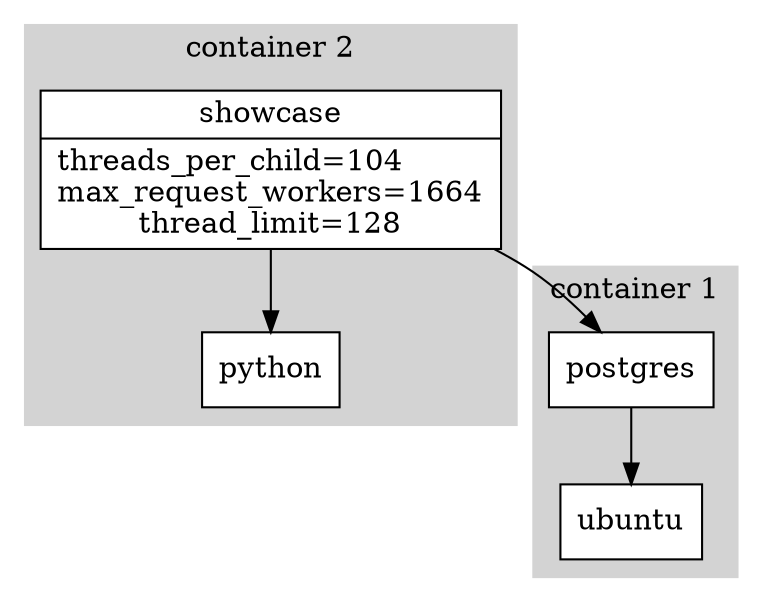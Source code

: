 digraph Config {
  node [shape="record",style="filled",fillcolor="white"];
  subgraph cluster_1 {
    label="container 1";
    style="filled";
    color="lightgrey";
    postgres_0 [label="postgres"];
    ubuntu_0 [label="ubuntu"];
    postgres_0 -> ubuntu_0;
  }
  subgraph cluster_2 {
    label="container 2";
    style="filled";
    color="lightgrey";
    showcase_0 [label="{showcase|threads_per_child=104\lmax_request_workers=1664\lthread_limit=128}"];
    python_0 [label="python"];
    showcase_0 -> python_0;
  }
  showcase_0 -> postgres_0;
}
